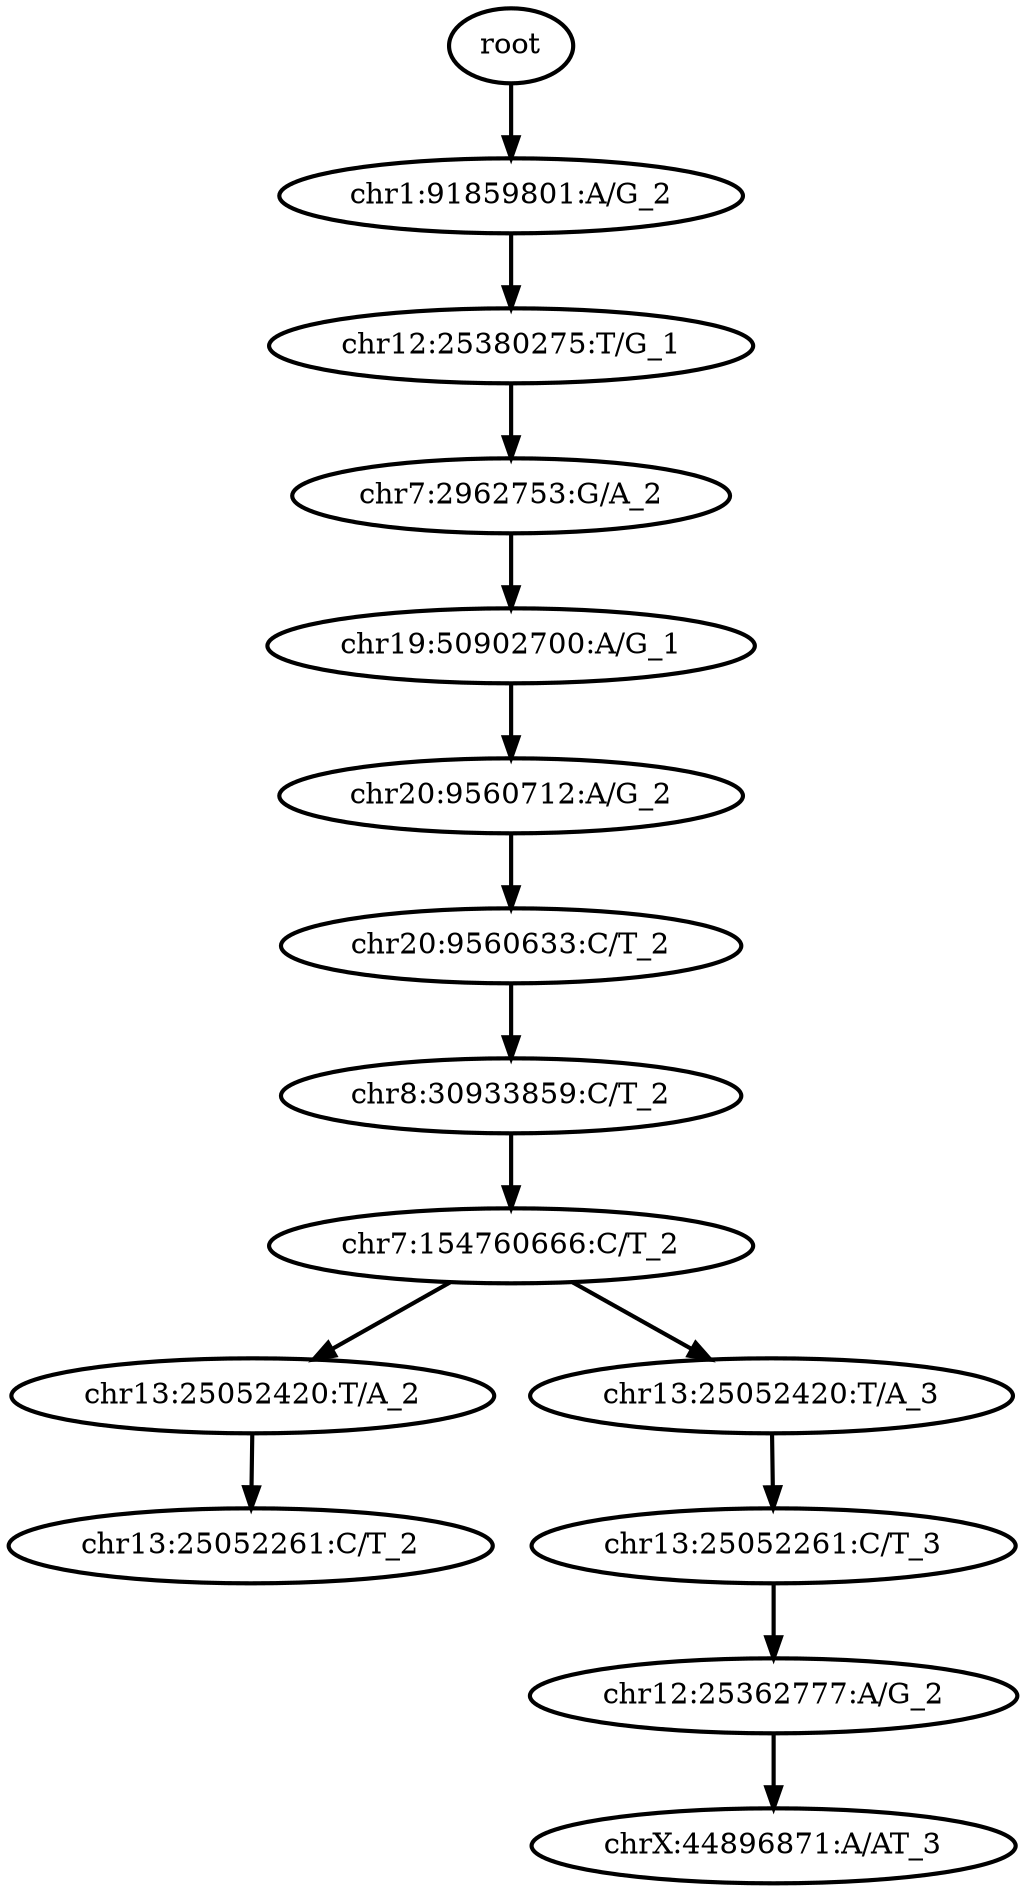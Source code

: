 digraph N {
	overlap="false"
	rankdir="TB"
	0 [label="root", style="bold"];
	1 [label="chr1:91859801:A/G_2", style="bold"];
	2 [label="chr12:25380275:T/G_1", style="bold"];
	3 [label="chr7:2962753:G/A_2", style="bold"];
	4 [label="chr19:50902700:A/G_1", style="bold"];
	5 [label="chr20:9560712:A/G_2", style="bold"];
	6 [label="chr20:9560633:C/T_2", style="bold"];
	7 [label="chr8:30933859:C/T_2", style="bold"];
	8 [label="chr7:154760666:C/T_2", style="bold"];
	9 [label="chr13:25052420:T/A_2", style="bold"];
	10 [label="chr13:25052261:C/T_2", style="bold"];
	11 [label="chr13:25052420:T/A_3", style="bold"];
	12 [label="chr13:25052261:C/T_3", style="bold"];
	13 [label="chr12:25362777:A/G_2", style="bold"];
	14 [label="chrX:44896871:A/AT_3", style="bold"];
	0 -> 1 [style="bold"];
	1 -> 2 [style="bold"];
	2 -> 3 [style="bold"];
	3 -> 4 [style="bold"];
	4 -> 5 [style="bold"];
	5 -> 6 [style="bold"];
	6 -> 7 [style="bold"];
	7 -> 8 [style="bold"];
	8 -> 9 [style="bold"];
	8 -> 11 [style="bold"];
	9 -> 10 [style="bold"];
	11 -> 12 [style="bold"];
	12 -> 13 [style="bold"];
	13 -> 14 [style="bold"];
}
